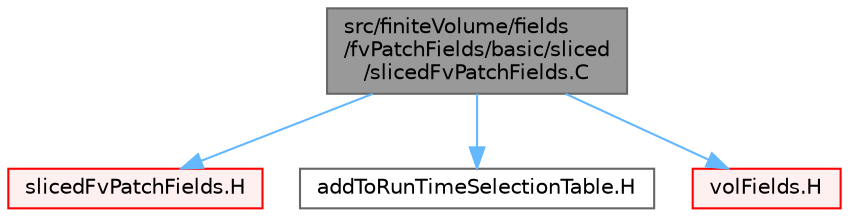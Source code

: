 digraph "src/finiteVolume/fields/fvPatchFields/basic/sliced/slicedFvPatchFields.C"
{
 // LATEX_PDF_SIZE
  bgcolor="transparent";
  edge [fontname=Helvetica,fontsize=10,labelfontname=Helvetica,labelfontsize=10];
  node [fontname=Helvetica,fontsize=10,shape=box,height=0.2,width=0.4];
  Node1 [id="Node000001",label="src/finiteVolume/fields\l/fvPatchFields/basic/sliced\l/slicedFvPatchFields.C",height=0.2,width=0.4,color="gray40", fillcolor="grey60", style="filled", fontcolor="black",tooltip=" "];
  Node1 -> Node2 [id="edge1_Node000001_Node000002",color="steelblue1",style="solid",tooltip=" "];
  Node2 [id="Node000002",label="slicedFvPatchFields.H",height=0.2,width=0.4,color="red", fillcolor="#FFF0F0", style="filled",URL="$slicedFvPatchFields_8H.html",tooltip=" "];
  Node1 -> Node319 [id="edge2_Node000001_Node000319",color="steelblue1",style="solid",tooltip=" "];
  Node319 [id="Node000319",label="addToRunTimeSelectionTable.H",height=0.2,width=0.4,color="grey40", fillcolor="white", style="filled",URL="$addToRunTimeSelectionTable_8H.html",tooltip="Macros for easy insertion into run-time selection tables."];
  Node1 -> Node320 [id="edge3_Node000001_Node000320",color="steelblue1",style="solid",tooltip=" "];
  Node320 [id="Node000320",label="volFields.H",height=0.2,width=0.4,color="red", fillcolor="#FFF0F0", style="filled",URL="$volFields_8H.html",tooltip=" "];
}
